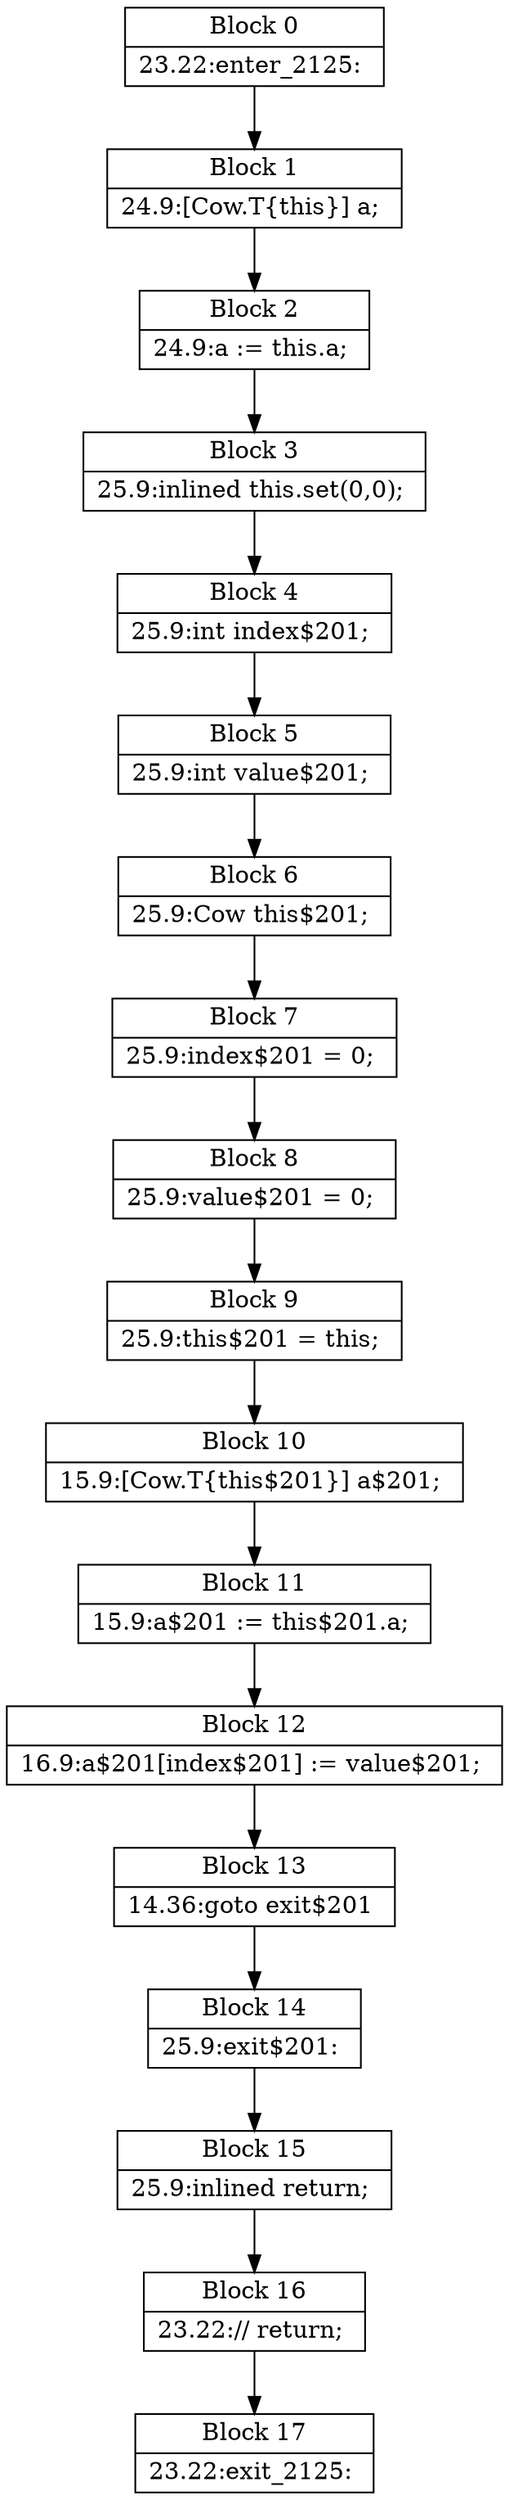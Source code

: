 digraph G {
   node [shape=record];
B0[label="{Block 0|23.22:enter_2125: \n}"];
B1[label="{Block 1|24.9:\[Cow.T\{this\}\] a; \n}"];
B2[label="{Block 2|24.9:a := this.a; \n}"];
B3[label="{Block 3|25.9:inlined this.set(0,0); \n}"];
B4[label="{Block 4|25.9:int index$201; \n}"];
B5[label="{Block 5|25.9:int value$201; \n}"];
B6[label="{Block 6|25.9:Cow this$201; \n}"];
B7[label="{Block 7|25.9:index$201 = 0; \n}"];
B8[label="{Block 8|25.9:value$201 = 0; \n}"];
B9[label="{Block 9|25.9:this$201 = this; \n}"];
B10[label="{Block 10|15.9:\[Cow.T\{this$201\}\] a$201; \n}"];
B11[label="{Block 11|15.9:a$201 := this$201.a; \n}"];
B12[label="{Block 12|16.9:a$201\[index$201\] := value$201; \n}"];
B13[label="{Block 13|14.36:goto exit$201 \n}"];
B14[label="{Block 14|25.9:exit$201: \n}"];
B15[label="{Block 15|25.9:inlined return; \n}"];
B16[label="{Block 16|23.22:// return; \n}"];
B17[label="{Block 17|23.22:exit_2125: \n}"];
B0 -> B1;
B1 -> B2;
B2 -> B3;
B3 -> B4;
B4 -> B5;
B5 -> B6;
B6 -> B7;
B7 -> B8;
B8 -> B9;
B9 -> B10;
B10 -> B11;
B11 -> B12;
B12 -> B13;
B13 -> B14;
B14 -> B15;
B15 -> B16;
B16 -> B17;
}
